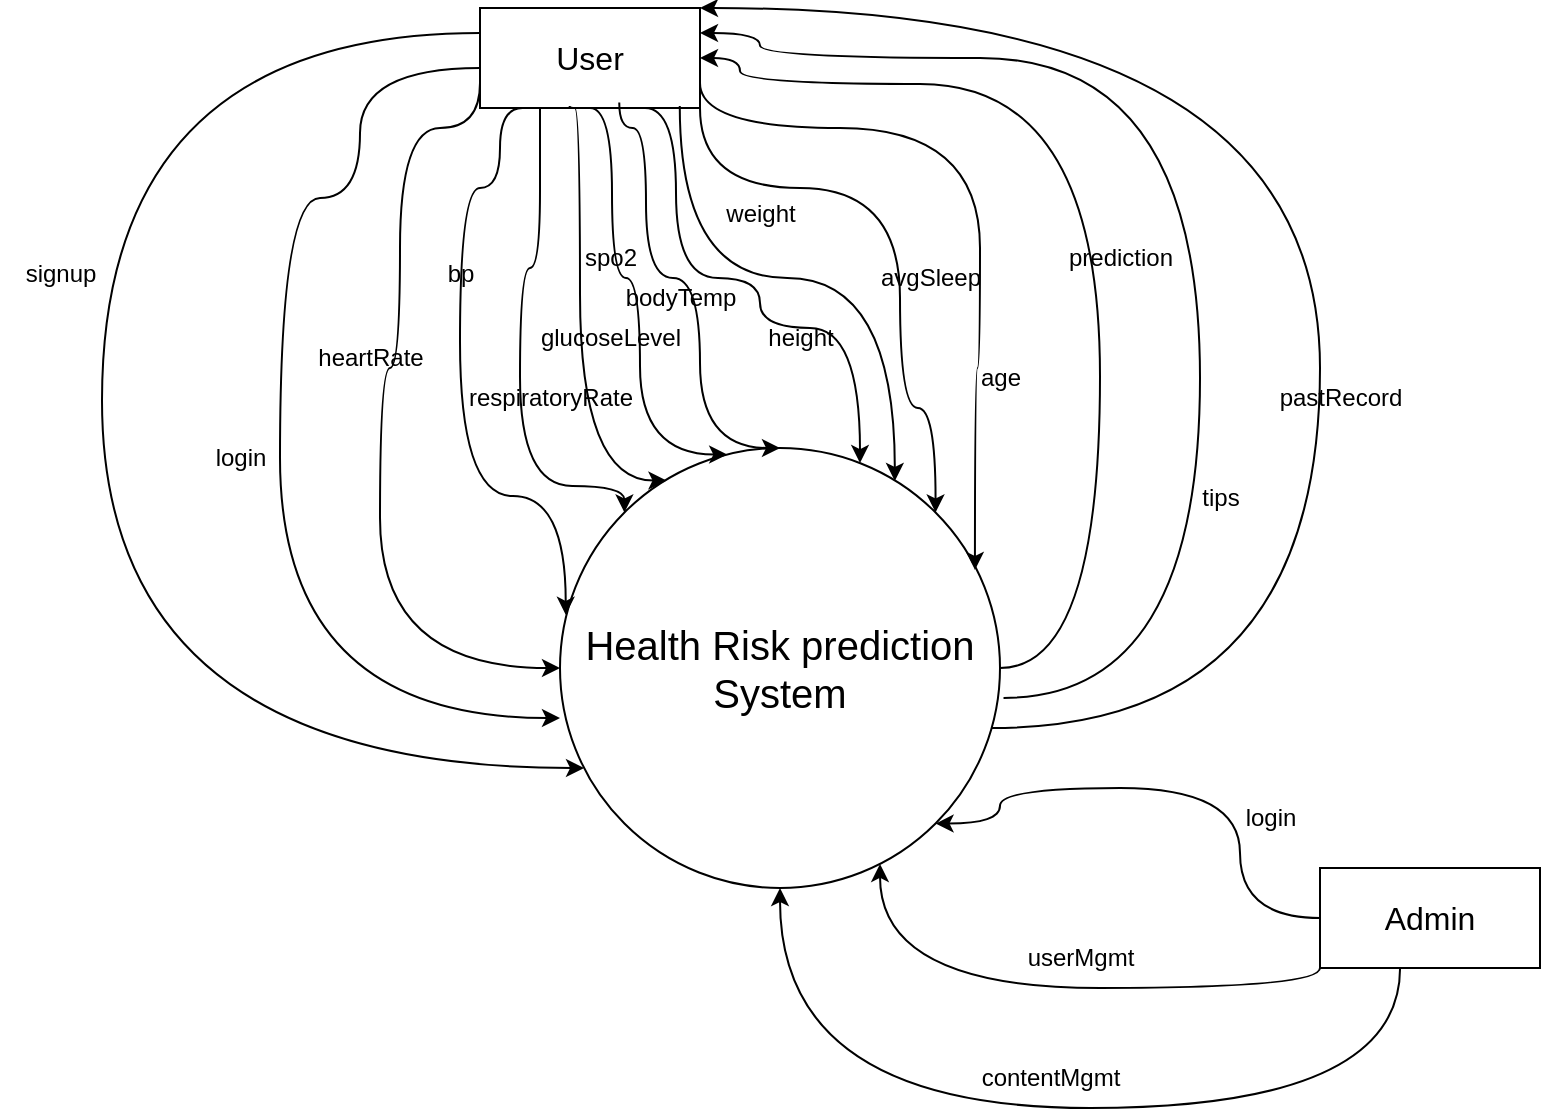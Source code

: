 <mxfile version="24.8.3">
  <diagram name="Page-1" id="5d7acffa-a066-3a61-03fe-96351882024d">
    <mxGraphModel dx="1221" dy="638" grid="1" gridSize="10" guides="1" tooltips="1" connect="1" arrows="1" fold="1" page="1" pageScale="1" pageWidth="1100" pageHeight="850" background="#ffffff" math="0" shadow="0">
      <root>
        <mxCell id="0" />
        <mxCell id="1" parent="0" />
        <mxCell id="mxsOaCfrh2Cv23pvlEyB-28" style="edgeStyle=orthogonalEdgeStyle;rounded=0;orthogonalLoop=1;jettySize=auto;html=1;entryX=1;entryY=0.5;entryDx=0;entryDy=0;curved=1;" parent="1" source="mxsOaCfrh2Cv23pvlEyB-1" target="mxsOaCfrh2Cv23pvlEyB-2" edge="1">
          <mxGeometry relative="1" as="geometry">
            <Array as="points">
              <mxPoint x="650" y="350" />
              <mxPoint x="650" y="58" />
              <mxPoint x="470" y="58" />
              <mxPoint x="470" y="45" />
            </Array>
          </mxGeometry>
        </mxCell>
        <mxCell id="mxsOaCfrh2Cv23pvlEyB-34" style="edgeStyle=orthogonalEdgeStyle;rounded=0;orthogonalLoop=1;jettySize=auto;html=1;entryX=1;entryY=0;entryDx=0;entryDy=0;curved=1;" parent="1" source="mxsOaCfrh2Cv23pvlEyB-1" target="mxsOaCfrh2Cv23pvlEyB-2" edge="1">
          <mxGeometry relative="1" as="geometry">
            <Array as="points">
              <mxPoint x="760" y="380" />
              <mxPoint x="760" y="20" />
            </Array>
          </mxGeometry>
        </mxCell>
        <mxCell id="QPhrQzIs5VZEey3i6omj-5" style="edgeStyle=orthogonalEdgeStyle;rounded=0;orthogonalLoop=1;jettySize=auto;html=1;entryX=1;entryY=0.25;entryDx=0;entryDy=0;curved=1;exitX=1.008;exitY=0.568;exitDx=0;exitDy=0;exitPerimeter=0;" edge="1" parent="1" source="mxsOaCfrh2Cv23pvlEyB-1" target="mxsOaCfrh2Cv23pvlEyB-2">
          <mxGeometry relative="1" as="geometry">
            <Array as="points">
              <mxPoint x="700" y="365" />
              <mxPoint x="700" y="45" />
              <mxPoint x="480" y="45" />
              <mxPoint x="480" y="33" />
            </Array>
          </mxGeometry>
        </mxCell>
        <mxCell id="mxsOaCfrh2Cv23pvlEyB-1" value="&lt;font style=&quot;font-size: 20px;&quot;&gt;Health Risk prediction System&lt;/font&gt;" style="ellipse;whiteSpace=wrap;html=1;aspect=fixed;" parent="1" vertex="1">
          <mxGeometry x="380" y="240" width="220" height="220" as="geometry" />
        </mxCell>
        <mxCell id="mxsOaCfrh2Cv23pvlEyB-6" style="edgeStyle=orthogonalEdgeStyle;rounded=0;orthogonalLoop=1;jettySize=auto;html=1;entryX=0;entryY=0.5;entryDx=0;entryDy=0;curved=1;exitX=0;exitY=0.75;exitDx=0;exitDy=0;" parent="1" source="mxsOaCfrh2Cv23pvlEyB-2" target="mxsOaCfrh2Cv23pvlEyB-1" edge="1">
          <mxGeometry relative="1" as="geometry">
            <Array as="points">
              <mxPoint x="340" y="80" />
              <mxPoint x="300" y="80" />
              <mxPoint x="300" y="200" />
              <mxPoint x="290" y="200" />
              <mxPoint x="290" y="350" />
            </Array>
          </mxGeometry>
        </mxCell>
        <mxCell id="E8s_koDvf87j7rHEZqhv-1" style="edgeStyle=orthogonalEdgeStyle;rounded=0;orthogonalLoop=1;jettySize=auto;html=1;curved=1;exitX=0;exitY=0.25;exitDx=0;exitDy=0;" parent="1" source="mxsOaCfrh2Cv23pvlEyB-2" target="mxsOaCfrh2Cv23pvlEyB-1" edge="1">
          <mxGeometry relative="1" as="geometry">
            <mxPoint x="150" y="350" as="targetPoint" />
            <Array as="points">
              <mxPoint x="151" y="33" />
              <mxPoint x="151" y="400" />
            </Array>
          </mxGeometry>
        </mxCell>
        <mxCell id="mxsOaCfrh2Cv23pvlEyB-2" value="&lt;font style=&quot;font-size: 16px;&quot;&gt;User&lt;/font&gt;" style="rounded=0;whiteSpace=wrap;html=1;" parent="1" vertex="1">
          <mxGeometry x="340" y="20" width="110" height="50" as="geometry" />
        </mxCell>
        <mxCell id="mxsOaCfrh2Cv23pvlEyB-36" style="edgeStyle=orthogonalEdgeStyle;rounded=0;orthogonalLoop=1;jettySize=auto;html=1;entryX=1;entryY=1;entryDx=0;entryDy=0;curved=1;" parent="1" source="mxsOaCfrh2Cv23pvlEyB-3" target="mxsOaCfrh2Cv23pvlEyB-1" edge="1">
          <mxGeometry relative="1" as="geometry">
            <Array as="points">
              <mxPoint x="720" y="475" />
              <mxPoint x="720" y="410" />
              <mxPoint x="600" y="410" />
              <mxPoint x="600" y="428" />
            </Array>
          </mxGeometry>
        </mxCell>
        <mxCell id="mxsOaCfrh2Cv23pvlEyB-37" style="edgeStyle=orthogonalEdgeStyle;rounded=0;orthogonalLoop=1;jettySize=auto;html=1;curved=1;exitX=0;exitY=1;exitDx=0;exitDy=0;" parent="1" source="mxsOaCfrh2Cv23pvlEyB-3" target="mxsOaCfrh2Cv23pvlEyB-1" edge="1">
          <mxGeometry relative="1" as="geometry">
            <Array as="points">
              <mxPoint x="760" y="510" />
              <mxPoint x="540" y="510" />
            </Array>
          </mxGeometry>
        </mxCell>
        <mxCell id="QPhrQzIs5VZEey3i6omj-8" style="edgeStyle=orthogonalEdgeStyle;rounded=0;orthogonalLoop=1;jettySize=auto;html=1;entryX=0.5;entryY=1;entryDx=0;entryDy=0;curved=1;exitX=0.364;exitY=1;exitDx=0;exitDy=0;exitPerimeter=0;" edge="1" parent="1" source="mxsOaCfrh2Cv23pvlEyB-3" target="mxsOaCfrh2Cv23pvlEyB-1">
          <mxGeometry relative="1" as="geometry">
            <Array as="points">
              <mxPoint x="800" y="570" />
              <mxPoint x="490" y="570" />
            </Array>
          </mxGeometry>
        </mxCell>
        <mxCell id="mxsOaCfrh2Cv23pvlEyB-3" value="&lt;font style=&quot;font-size: 16px;&quot;&gt;Admin&lt;/font&gt;" style="rounded=0;whiteSpace=wrap;html=1;" parent="1" vertex="1">
          <mxGeometry x="760" y="450" width="110" height="50" as="geometry" />
        </mxCell>
        <mxCell id="mxsOaCfrh2Cv23pvlEyB-7" style="edgeStyle=orthogonalEdgeStyle;rounded=0;orthogonalLoop=1;jettySize=auto;html=1;curved=1;exitX=0;exitY=0.5;exitDx=0;exitDy=0;entryX=0;entryY=0.591;entryDx=0;entryDy=0;entryPerimeter=0;" parent="1" edge="1">
          <mxGeometry relative="1" as="geometry">
            <mxPoint x="340" y="49.98" as="sourcePoint" />
            <mxPoint x="380" y="375" as="targetPoint" />
            <Array as="points">
              <mxPoint x="280" y="50" />
              <mxPoint x="280" y="115" />
              <mxPoint x="240" y="115" />
              <mxPoint x="240" y="375" />
            </Array>
          </mxGeometry>
        </mxCell>
        <mxCell id="mxsOaCfrh2Cv23pvlEyB-8" style="edgeStyle=orthogonalEdgeStyle;rounded=0;orthogonalLoop=1;jettySize=auto;html=1;entryX=0.013;entryY=0.379;entryDx=0;entryDy=0;curved=1;exitX=0.193;exitY=0.98;exitDx=0;exitDy=0;exitPerimeter=0;entryPerimeter=0;" parent="1" target="mxsOaCfrh2Cv23pvlEyB-1" edge="1">
          <mxGeometry relative="1" as="geometry">
            <mxPoint x="361.23" y="70" as="sourcePoint" />
            <mxPoint x="423.56" y="263.66" as="targetPoint" />
            <Array as="points">
              <mxPoint x="350" y="70" />
              <mxPoint x="350" y="110" />
              <mxPoint x="330" y="110" />
              <mxPoint x="330" y="264" />
              <mxPoint x="383" y="264" />
            </Array>
          </mxGeometry>
        </mxCell>
        <mxCell id="mxsOaCfrh2Cv23pvlEyB-9" style="edgeStyle=orthogonalEdgeStyle;rounded=0;orthogonalLoop=1;jettySize=auto;html=1;entryX=0;entryY=0;entryDx=0;entryDy=0;curved=1;" parent="1" target="mxsOaCfrh2Cv23pvlEyB-1" edge="1">
          <mxGeometry relative="1" as="geometry">
            <mxPoint x="370" y="70" as="sourcePoint" />
            <mxPoint x="442" y="302" as="targetPoint" />
            <Array as="points">
              <mxPoint x="370" y="73" />
              <mxPoint x="370" y="150" />
              <mxPoint x="360" y="150" />
              <mxPoint x="360" y="259" />
              <mxPoint x="412" y="259" />
            </Array>
          </mxGeometry>
        </mxCell>
        <mxCell id="mxsOaCfrh2Cv23pvlEyB-10" style="edgeStyle=orthogonalEdgeStyle;rounded=0;orthogonalLoop=1;jettySize=auto;html=1;entryX=0.242;entryY=0.074;entryDx=0;entryDy=0;curved=1;entryPerimeter=0;exitX=0.407;exitY=0.98;exitDx=0;exitDy=0;exitPerimeter=0;" parent="1" target="mxsOaCfrh2Cv23pvlEyB-1" edge="1" source="mxsOaCfrh2Cv23pvlEyB-2">
          <mxGeometry relative="1" as="geometry">
            <mxPoint x="400" y="70" as="sourcePoint" />
            <mxPoint x="419.75" y="250.78" as="targetPoint" />
            <Array as="points">
              <mxPoint x="385" y="70" />
              <mxPoint x="390" y="70" />
              <mxPoint x="390" y="256" />
            </Array>
          </mxGeometry>
        </mxCell>
        <mxCell id="mxsOaCfrh2Cv23pvlEyB-11" style="edgeStyle=orthogonalEdgeStyle;rounded=0;orthogonalLoop=1;jettySize=auto;html=1;entryX=0.5;entryY=0;entryDx=0;entryDy=0;curved=1;exitX=0.633;exitY=0.944;exitDx=0;exitDy=0;exitPerimeter=0;" parent="1" source="mxsOaCfrh2Cv23pvlEyB-2" target="mxsOaCfrh2Cv23pvlEyB-1" edge="1">
          <mxGeometry relative="1" as="geometry">
            <mxPoint x="445" y="120" as="sourcePoint" />
            <mxPoint x="462" y="322" as="targetPoint" />
            <Array as="points">
              <mxPoint x="410" y="80" />
              <mxPoint x="423" y="80" />
              <mxPoint x="423" y="155" />
              <mxPoint x="450" y="155" />
              <mxPoint x="450" y="240" />
            </Array>
          </mxGeometry>
        </mxCell>
        <mxCell id="mxsOaCfrh2Cv23pvlEyB-12" style="edgeStyle=orthogonalEdgeStyle;rounded=0;orthogonalLoop=1;jettySize=auto;html=1;entryX=0.38;entryY=0.015;entryDx=0;entryDy=0;curved=1;entryPerimeter=0;exitX=0.5;exitY=1;exitDx=0;exitDy=0;" parent="1" source="mxsOaCfrh2Cv23pvlEyB-2" target="mxsOaCfrh2Cv23pvlEyB-1" edge="1">
          <mxGeometry relative="1" as="geometry">
            <mxPoint x="455" y="130" as="sourcePoint" />
            <mxPoint x="472" y="332" as="targetPoint" />
            <Array as="points">
              <mxPoint x="406" y="70" />
              <mxPoint x="406" y="155" />
              <mxPoint x="420" y="155" />
              <mxPoint x="420" y="243" />
            </Array>
          </mxGeometry>
        </mxCell>
        <mxCell id="mxsOaCfrh2Cv23pvlEyB-13" style="edgeStyle=orthogonalEdgeStyle;rounded=0;orthogonalLoop=1;jettySize=auto;html=1;curved=1;exitX=0.75;exitY=1;exitDx=0;exitDy=0;" parent="1" source="mxsOaCfrh2Cv23pvlEyB-2" target="mxsOaCfrh2Cv23pvlEyB-1" edge="1">
          <mxGeometry relative="1" as="geometry">
            <mxPoint x="465" y="140" as="sourcePoint" />
            <mxPoint x="530" y="220" as="targetPoint" />
            <Array as="points">
              <mxPoint x="438" y="70" />
              <mxPoint x="438" y="155" />
              <mxPoint x="480" y="155" />
              <mxPoint x="480" y="180" />
              <mxPoint x="530" y="180" />
            </Array>
          </mxGeometry>
        </mxCell>
        <mxCell id="mxsOaCfrh2Cv23pvlEyB-14" style="edgeStyle=orthogonalEdgeStyle;rounded=0;orthogonalLoop=1;jettySize=auto;html=1;entryX=0.761;entryY=0.075;entryDx=0;entryDy=0;curved=1;entryPerimeter=0;exitX=0.908;exitY=0.98;exitDx=0;exitDy=0;exitPerimeter=0;" parent="1" source="mxsOaCfrh2Cv23pvlEyB-2" target="mxsOaCfrh2Cv23pvlEyB-1" edge="1">
          <mxGeometry relative="1" as="geometry">
            <mxPoint x="490" y="90" as="sourcePoint" />
            <mxPoint x="492" y="352" as="targetPoint" />
          </mxGeometry>
        </mxCell>
        <mxCell id="mxsOaCfrh2Cv23pvlEyB-15" value="bp" style="text;html=1;align=center;verticalAlign=middle;resizable=0;points=[];autosize=1;strokeColor=none;fillColor=none;" parent="1" vertex="1">
          <mxGeometry x="310" y="138" width="40" height="30" as="geometry" />
        </mxCell>
        <mxCell id="mxsOaCfrh2Cv23pvlEyB-16" value="heartRate" style="text;html=1;align=center;verticalAlign=middle;resizable=0;points=[];autosize=1;strokeColor=none;fillColor=none;" parent="1" vertex="1">
          <mxGeometry x="245" y="180" width="80" height="30" as="geometry" />
        </mxCell>
        <mxCell id="mxsOaCfrh2Cv23pvlEyB-17" value="glucoseLevel" style="text;html=1;align=center;verticalAlign=middle;resizable=0;points=[];autosize=1;strokeColor=none;fillColor=none;" parent="1" vertex="1">
          <mxGeometry x="360" y="170" width="90" height="30" as="geometry" />
        </mxCell>
        <mxCell id="mxsOaCfrh2Cv23pvlEyB-18" value="respiratoryRate" style="text;html=1;align=center;verticalAlign=middle;resizable=0;points=[];autosize=1;strokeColor=none;fillColor=none;" parent="1" vertex="1">
          <mxGeometry x="320" y="200" width="110" height="30" as="geometry" />
        </mxCell>
        <mxCell id="mxsOaCfrh2Cv23pvlEyB-19" value="height" style="text;html=1;align=center;verticalAlign=middle;resizable=0;points=[];autosize=1;strokeColor=none;fillColor=none;" parent="1" vertex="1">
          <mxGeometry x="470" y="170" width="60" height="30" as="geometry" />
        </mxCell>
        <mxCell id="mxsOaCfrh2Cv23pvlEyB-20" value="spo2" style="text;html=1;align=center;verticalAlign=middle;resizable=0;points=[];autosize=1;strokeColor=none;fillColor=none;" parent="1" vertex="1">
          <mxGeometry x="380" y="130" width="50" height="30" as="geometry" />
        </mxCell>
        <mxCell id="mxsOaCfrh2Cv23pvlEyB-21" value="bodyTemp" style="text;html=1;align=center;verticalAlign=middle;resizable=0;points=[];autosize=1;strokeColor=none;fillColor=none;" parent="1" vertex="1">
          <mxGeometry x="400" y="150" width="80" height="30" as="geometry" />
        </mxCell>
        <mxCell id="mxsOaCfrh2Cv23pvlEyB-22" value="avgSleep" style="text;html=1;align=center;verticalAlign=middle;resizable=0;points=[];autosize=1;strokeColor=none;fillColor=none;" parent="1" vertex="1">
          <mxGeometry x="530" y="140" width="70" height="30" as="geometry" />
        </mxCell>
        <mxCell id="mxsOaCfrh2Cv23pvlEyB-23" value="weight" style="text;html=1;align=center;verticalAlign=middle;resizable=0;points=[];autosize=1;strokeColor=none;fillColor=none;" parent="1" vertex="1">
          <mxGeometry x="450" y="108" width="60" height="30" as="geometry" />
        </mxCell>
        <mxCell id="mxsOaCfrh2Cv23pvlEyB-24" value="login" style="text;html=1;align=center;verticalAlign=middle;resizable=0;points=[];autosize=1;strokeColor=none;fillColor=none;" parent="1" vertex="1">
          <mxGeometry x="195" y="230" width="50" height="30" as="geometry" />
        </mxCell>
        <mxCell id="mxsOaCfrh2Cv23pvlEyB-31" value="prediction" style="text;html=1;align=center;verticalAlign=middle;resizable=0;points=[];autosize=1;strokeColor=none;fillColor=none;" parent="1" vertex="1">
          <mxGeometry x="620" y="130" width="80" height="30" as="geometry" />
        </mxCell>
        <mxCell id="mxsOaCfrh2Cv23pvlEyB-32" style="edgeStyle=orthogonalEdgeStyle;rounded=0;orthogonalLoop=1;jettySize=auto;html=1;entryX=1;entryY=0;entryDx=0;entryDy=0;curved=1;exitX=1;exitY=1;exitDx=0;exitDy=0;" parent="1" source="mxsOaCfrh2Cv23pvlEyB-2" target="mxsOaCfrh2Cv23pvlEyB-1" edge="1">
          <mxGeometry relative="1" as="geometry">
            <Array as="points">
              <mxPoint x="450" y="110" />
              <mxPoint x="550" y="110" />
              <mxPoint x="550" y="220" />
              <mxPoint x="568" y="220" />
            </Array>
          </mxGeometry>
        </mxCell>
        <mxCell id="mxsOaCfrh2Cv23pvlEyB-35" value="pastRecord" style="text;html=1;align=center;verticalAlign=middle;resizable=0;points=[];autosize=1;strokeColor=none;fillColor=none;" parent="1" vertex="1">
          <mxGeometry x="730" y="200" width="80" height="30" as="geometry" />
        </mxCell>
        <mxCell id="mxsOaCfrh2Cv23pvlEyB-38" value="login" style="text;html=1;align=center;verticalAlign=middle;resizable=0;points=[];autosize=1;strokeColor=none;fillColor=none;" parent="1" vertex="1">
          <mxGeometry x="710" y="410" width="50" height="30" as="geometry" />
        </mxCell>
        <mxCell id="mxsOaCfrh2Cv23pvlEyB-39" value="userMgmt" style="text;html=1;align=center;verticalAlign=middle;resizable=0;points=[];autosize=1;strokeColor=none;fillColor=none;" parent="1" vertex="1">
          <mxGeometry x="600" y="480" width="80" height="30" as="geometry" />
        </mxCell>
        <mxCell id="E8s_koDvf87j7rHEZqhv-2" value="signup" style="text;html=1;align=center;verticalAlign=middle;resizable=0;points=[];autosize=1;strokeColor=none;fillColor=none;" parent="1" vertex="1">
          <mxGeometry x="100" y="138" width="60" height="30" as="geometry" />
        </mxCell>
        <mxCell id="QPhrQzIs5VZEey3i6omj-7" value="tips" style="text;html=1;align=center;verticalAlign=middle;resizable=0;points=[];autosize=1;strokeColor=none;fillColor=none;" vertex="1" parent="1">
          <mxGeometry x="690" y="250" width="40" height="30" as="geometry" />
        </mxCell>
        <mxCell id="QPhrQzIs5VZEey3i6omj-9" value="contentMgmt" style="text;html=1;align=center;verticalAlign=middle;resizable=0;points=[];autosize=1;strokeColor=none;fillColor=none;" vertex="1" parent="1">
          <mxGeometry x="580" y="540" width="90" height="30" as="geometry" />
        </mxCell>
        <mxCell id="QPhrQzIs5VZEey3i6omj-10" style="edgeStyle=orthogonalEdgeStyle;rounded=0;orthogonalLoop=1;jettySize=auto;html=1;entryX=0.943;entryY=0.277;entryDx=0;entryDy=0;entryPerimeter=0;curved=1;exitX=1;exitY=0.75;exitDx=0;exitDy=0;" edge="1" parent="1" source="mxsOaCfrh2Cv23pvlEyB-2" target="mxsOaCfrh2Cv23pvlEyB-1">
          <mxGeometry relative="1" as="geometry">
            <Array as="points">
              <mxPoint x="450" y="80" />
              <mxPoint x="590" y="80" />
              <mxPoint x="590" y="200" />
              <mxPoint x="588" y="200" />
            </Array>
          </mxGeometry>
        </mxCell>
        <mxCell id="QPhrQzIs5VZEey3i6omj-11" value="age" style="text;html=1;align=center;verticalAlign=middle;resizable=0;points=[];autosize=1;strokeColor=none;fillColor=none;" vertex="1" parent="1">
          <mxGeometry x="580" y="190" width="40" height="30" as="geometry" />
        </mxCell>
      </root>
    </mxGraphModel>
  </diagram>
</mxfile>
